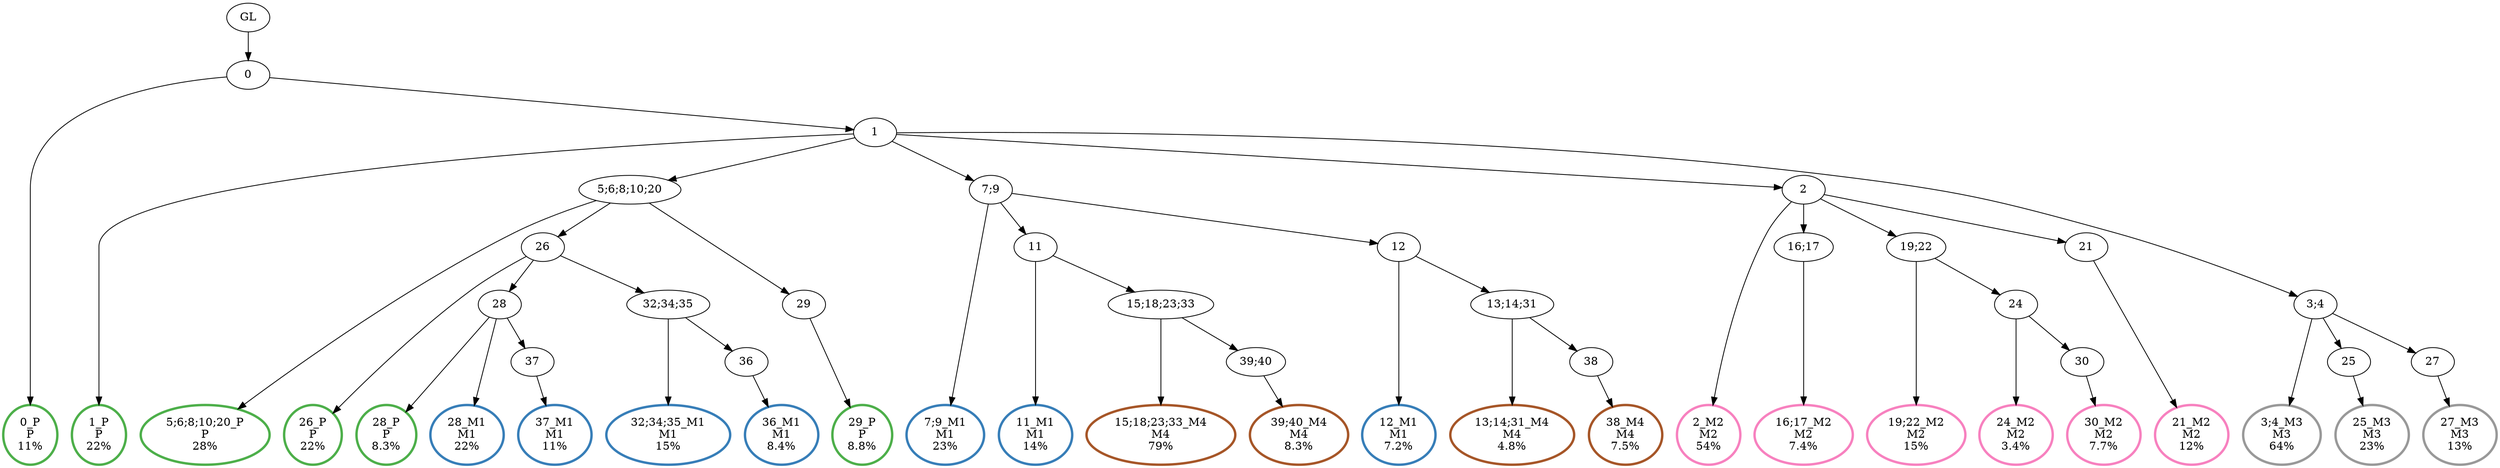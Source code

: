 digraph T {
	{
		rank=same
		49 [penwidth=3,colorscheme=set19,color=3,label="0_P\nP\n11%"]
		47 [penwidth=3,colorscheme=set19,color=3,label="1_P\nP\n22%"]
		45 [penwidth=3,colorscheme=set19,color=3,label="5;6;8;10;20_P\nP\n28%"]
		43 [penwidth=3,colorscheme=set19,color=3,label="26_P\nP\n22%"]
		41 [penwidth=3,colorscheme=set19,color=3,label="28_P\nP\n8.3%"]
		39 [penwidth=3,colorscheme=set19,color=3,label="29_P\nP\n8.8%"]
		38 [penwidth=3,colorscheme=set19,color=2,label="28_M1\nM1\n22%"]
		36 [penwidth=3,colorscheme=set19,color=2,label="37_M1\nM1\n11%"]
		34 [penwidth=3,colorscheme=set19,color=2,label="32;34;35_M1\nM1\n15%"]
		32 [penwidth=3,colorscheme=set19,color=2,label="36_M1\nM1\n8.4%"]
		30 [penwidth=3,colorscheme=set19,color=2,label="7;9_M1\nM1\n23%"]
		28 [penwidth=3,colorscheme=set19,color=2,label="11_M1\nM1\n14%"]
		26 [penwidth=3,colorscheme=set19,color=2,label="12_M1\nM1\n7.2%"]
		24 [penwidth=3,colorscheme=set19,color=8,label="2_M2\nM2\n54%"]
		22 [penwidth=3,colorscheme=set19,color=8,label="16;17_M2\nM2\n7.4%"]
		20 [penwidth=3,colorscheme=set19,color=8,label="19;22_M2\nM2\n15%"]
		18 [penwidth=3,colorscheme=set19,color=8,label="24_M2\nM2\n3.4%"]
		16 [penwidth=3,colorscheme=set19,color=8,label="30_M2\nM2\n7.7%"]
		14 [penwidth=3,colorscheme=set19,color=8,label="21_M2\nM2\n12%"]
		12 [penwidth=3,colorscheme=set19,color=9,label="3;4_M3\nM3\n64%"]
		10 [penwidth=3,colorscheme=set19,color=9,label="25_M3\nM3\n23%"]
		8 [penwidth=3,colorscheme=set19,color=9,label="27_M3\nM3\n13%"]
		6 [penwidth=3,colorscheme=set19,color=7,label="15;18;23;33_M4\nM4\n79%"]
		4 [penwidth=3,colorscheme=set19,color=7,label="39;40_M4\nM4\n8.3%"]
		2 [penwidth=3,colorscheme=set19,color=7,label="13;14;31_M4\nM4\n4.8%"]
		0 [penwidth=3,colorscheme=set19,color=7,label="38_M4\nM4\n7.5%"]
	}
	51 [label="GL"]
	50 [label="0"]
	48 [label="1"]
	46 [label="5;6;8;10;20"]
	44 [label="26"]
	42 [label="28"]
	40 [label="29"]
	37 [label="37"]
	35 [label="32;34;35"]
	33 [label="36"]
	31 [label="7;9"]
	29 [label="11"]
	27 [label="12"]
	25 [label="2"]
	23 [label="16;17"]
	21 [label="19;22"]
	19 [label="24"]
	17 [label="30"]
	15 [label="21"]
	13 [label="3;4"]
	11 [label="25"]
	9 [label="27"]
	7 [label="15;18;23;33"]
	5 [label="39;40"]
	3 [label="13;14;31"]
	1 [label="38"]
	51 -> 50
	50 -> 49
	50 -> 48
	48 -> 47
	48 -> 46
	48 -> 31
	48 -> 25
	48 -> 13
	46 -> 45
	46 -> 44
	46 -> 40
	44 -> 43
	44 -> 42
	44 -> 35
	42 -> 41
	42 -> 38
	42 -> 37
	40 -> 39
	37 -> 36
	35 -> 34
	35 -> 33
	33 -> 32
	31 -> 30
	31 -> 29
	31 -> 27
	29 -> 28
	29 -> 7
	27 -> 26
	27 -> 3
	25 -> 24
	25 -> 23
	25 -> 21
	25 -> 15
	23 -> 22
	21 -> 20
	21 -> 19
	19 -> 18
	19 -> 17
	17 -> 16
	15 -> 14
	13 -> 12
	13 -> 11
	13 -> 9
	11 -> 10
	9 -> 8
	7 -> 6
	7 -> 5
	5 -> 4
	3 -> 2
	3 -> 1
	1 -> 0
}
